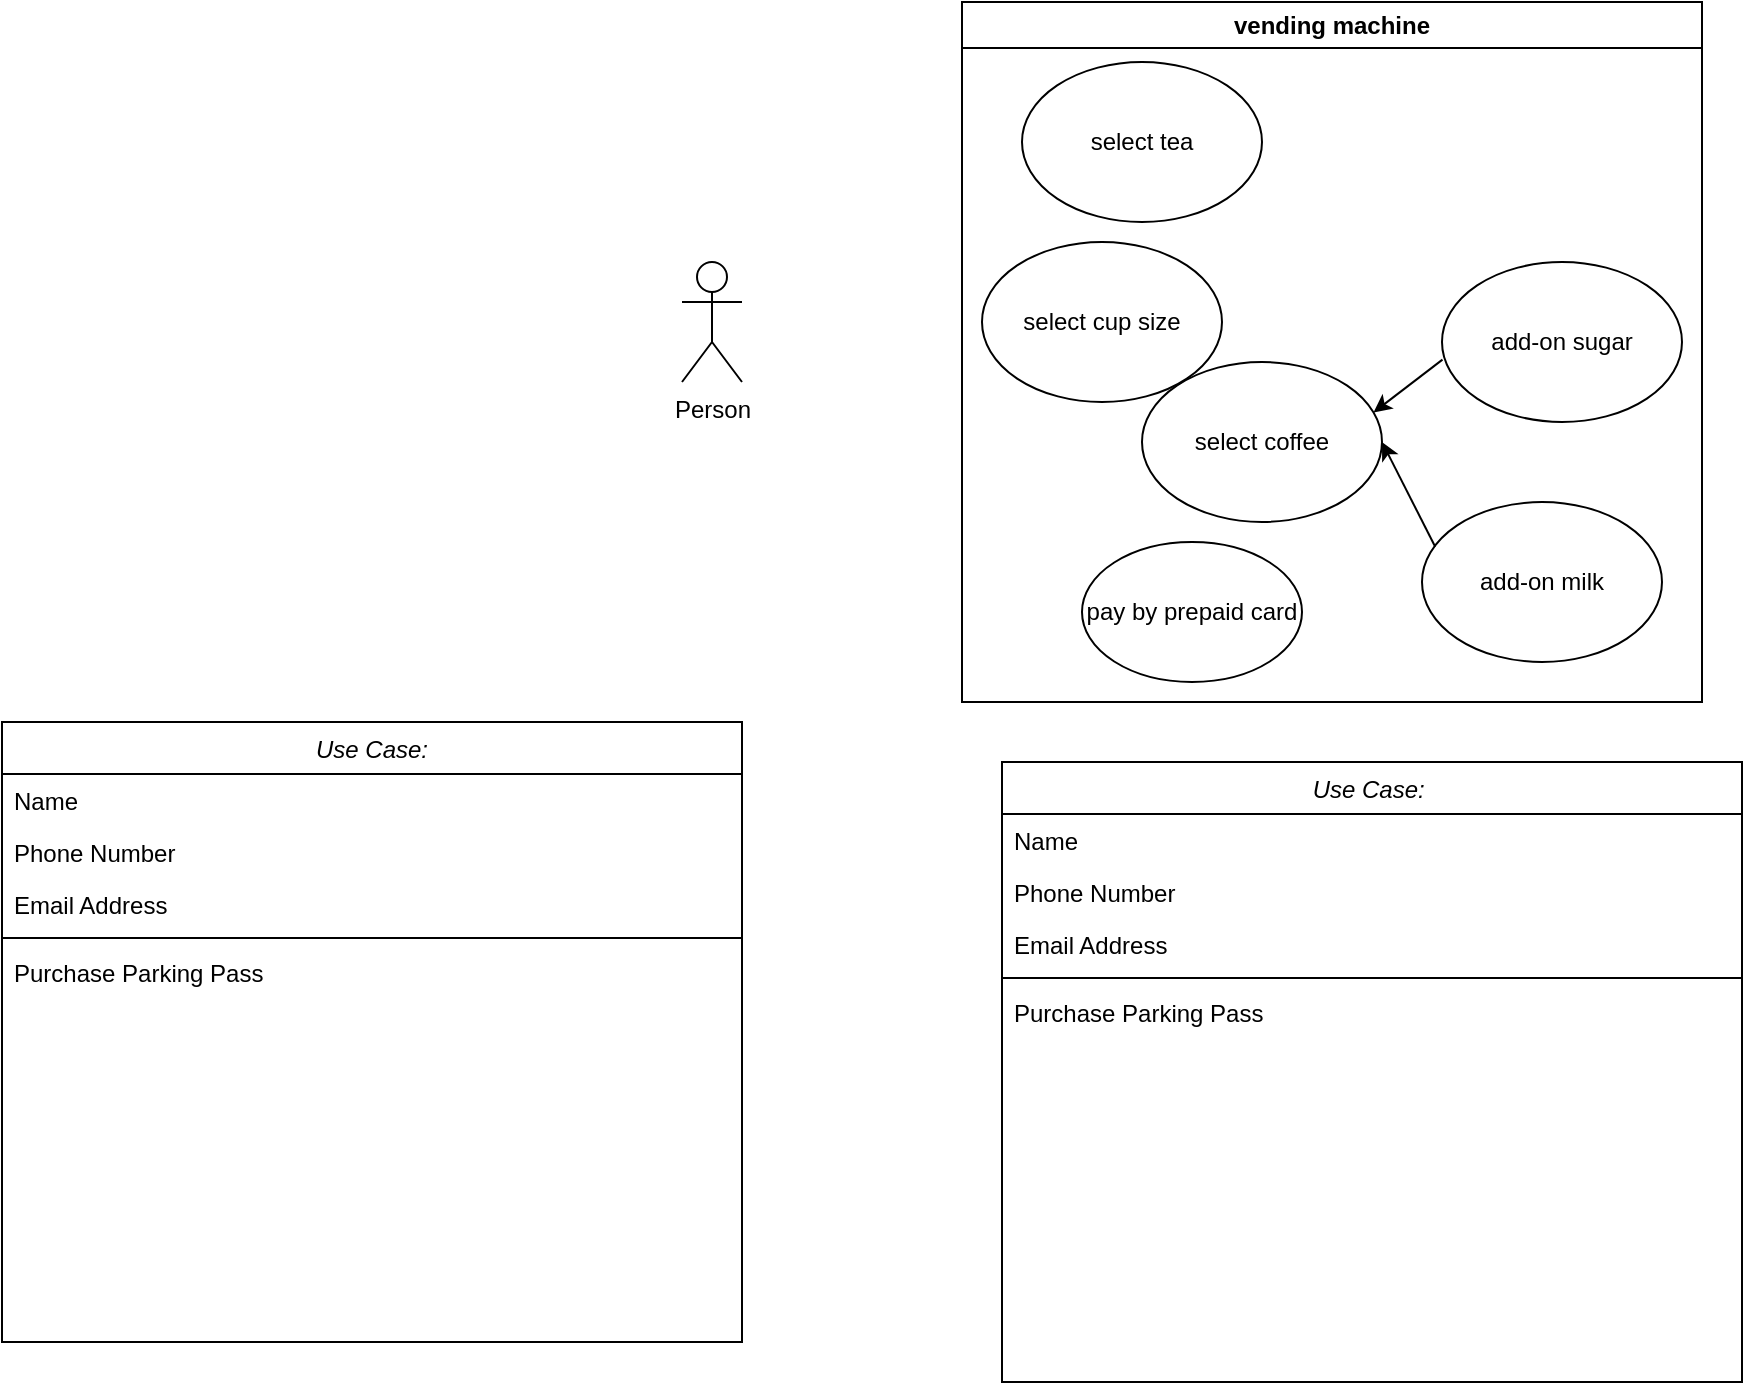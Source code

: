 <mxfile version="22.1.17" type="github">
  <diagram id="C5RBs43oDa-KdzZeNtuy" name="Page-1">
    <mxGraphModel dx="1299" dy="770" grid="1" gridSize="10" guides="1" tooltips="1" connect="1" arrows="1" fold="1" page="1" pageScale="1" pageWidth="827" pageHeight="1169" math="0" shadow="0">
      <root>
        <mxCell id="WIyWlLk6GJQsqaUBKTNV-0" />
        <mxCell id="WIyWlLk6GJQsqaUBKTNV-1" parent="WIyWlLk6GJQsqaUBKTNV-0" />
        <mxCell id="KInDUYm-OsFGC1iO8CIL-0" value="Use Case:" style="swimlane;fontStyle=2;align=center;verticalAlign=top;childLayout=stackLayout;horizontal=1;startSize=26;horizontalStack=0;resizeParent=1;resizeLast=0;collapsible=1;marginBottom=0;rounded=0;shadow=0;strokeWidth=1;" vertex="1" parent="WIyWlLk6GJQsqaUBKTNV-1">
          <mxGeometry x="-130" y="370" width="370" height="310" as="geometry">
            <mxRectangle x="230" y="140" width="160" height="26" as="alternateBounds" />
          </mxGeometry>
        </mxCell>
        <mxCell id="KInDUYm-OsFGC1iO8CIL-1" value="Name" style="text;align=left;verticalAlign=top;spacingLeft=4;spacingRight=4;overflow=hidden;rotatable=0;points=[[0,0.5],[1,0.5]];portConstraint=eastwest;" vertex="1" parent="KInDUYm-OsFGC1iO8CIL-0">
          <mxGeometry y="26" width="370" height="26" as="geometry" />
        </mxCell>
        <mxCell id="KInDUYm-OsFGC1iO8CIL-2" value="Phone Number" style="text;align=left;verticalAlign=top;spacingLeft=4;spacingRight=4;overflow=hidden;rotatable=0;points=[[0,0.5],[1,0.5]];portConstraint=eastwest;rounded=0;shadow=0;html=0;" vertex="1" parent="KInDUYm-OsFGC1iO8CIL-0">
          <mxGeometry y="52" width="370" height="26" as="geometry" />
        </mxCell>
        <mxCell id="KInDUYm-OsFGC1iO8CIL-3" value="Email Address" style="text;align=left;verticalAlign=top;spacingLeft=4;spacingRight=4;overflow=hidden;rotatable=0;points=[[0,0.5],[1,0.5]];portConstraint=eastwest;rounded=0;shadow=0;html=0;" vertex="1" parent="KInDUYm-OsFGC1iO8CIL-0">
          <mxGeometry y="78" width="370" height="26" as="geometry" />
        </mxCell>
        <mxCell id="KInDUYm-OsFGC1iO8CIL-4" value="" style="line;html=1;strokeWidth=1;align=left;verticalAlign=middle;spacingTop=-1;spacingLeft=3;spacingRight=3;rotatable=0;labelPosition=right;points=[];portConstraint=eastwest;" vertex="1" parent="KInDUYm-OsFGC1iO8CIL-0">
          <mxGeometry y="104" width="370" height="8" as="geometry" />
        </mxCell>
        <mxCell id="KInDUYm-OsFGC1iO8CIL-5" value="Purchase Parking Pass" style="text;align=left;verticalAlign=top;spacingLeft=4;spacingRight=4;overflow=hidden;rotatable=0;points=[[0,0.5],[1,0.5]];portConstraint=eastwest;" vertex="1" parent="KInDUYm-OsFGC1iO8CIL-0">
          <mxGeometry y="112" width="370" height="26" as="geometry" />
        </mxCell>
        <mxCell id="KInDUYm-OsFGC1iO8CIL-6" value="Use Case: " style="swimlane;fontStyle=2;align=center;verticalAlign=top;childLayout=stackLayout;horizontal=1;startSize=26;horizontalStack=0;resizeParent=1;resizeLast=0;collapsible=1;marginBottom=0;rounded=0;shadow=0;strokeWidth=1;" vertex="1" parent="WIyWlLk6GJQsqaUBKTNV-1">
          <mxGeometry x="370" y="390" width="370" height="310" as="geometry">
            <mxRectangle x="230" y="140" width="160" height="26" as="alternateBounds" />
          </mxGeometry>
        </mxCell>
        <mxCell id="KInDUYm-OsFGC1iO8CIL-7" value="Name" style="text;align=left;verticalAlign=top;spacingLeft=4;spacingRight=4;overflow=hidden;rotatable=0;points=[[0,0.5],[1,0.5]];portConstraint=eastwest;" vertex="1" parent="KInDUYm-OsFGC1iO8CIL-6">
          <mxGeometry y="26" width="370" height="26" as="geometry" />
        </mxCell>
        <mxCell id="KInDUYm-OsFGC1iO8CIL-8" value="Phone Number" style="text;align=left;verticalAlign=top;spacingLeft=4;spacingRight=4;overflow=hidden;rotatable=0;points=[[0,0.5],[1,0.5]];portConstraint=eastwest;rounded=0;shadow=0;html=0;" vertex="1" parent="KInDUYm-OsFGC1iO8CIL-6">
          <mxGeometry y="52" width="370" height="26" as="geometry" />
        </mxCell>
        <mxCell id="KInDUYm-OsFGC1iO8CIL-9" value="Email Address" style="text;align=left;verticalAlign=top;spacingLeft=4;spacingRight=4;overflow=hidden;rotatable=0;points=[[0,0.5],[1,0.5]];portConstraint=eastwest;rounded=0;shadow=0;html=0;" vertex="1" parent="KInDUYm-OsFGC1iO8CIL-6">
          <mxGeometry y="78" width="370" height="26" as="geometry" />
        </mxCell>
        <mxCell id="KInDUYm-OsFGC1iO8CIL-10" value="" style="line;html=1;strokeWidth=1;align=left;verticalAlign=middle;spacingTop=-1;spacingLeft=3;spacingRight=3;rotatable=0;labelPosition=right;points=[];portConstraint=eastwest;" vertex="1" parent="KInDUYm-OsFGC1iO8CIL-6">
          <mxGeometry y="104" width="370" height="8" as="geometry" />
        </mxCell>
        <mxCell id="KInDUYm-OsFGC1iO8CIL-11" value="Purchase Parking Pass" style="text;align=left;verticalAlign=top;spacingLeft=4;spacingRight=4;overflow=hidden;rotatable=0;points=[[0,0.5],[1,0.5]];portConstraint=eastwest;" vertex="1" parent="KInDUYm-OsFGC1iO8CIL-6">
          <mxGeometry y="112" width="370" height="26" as="geometry" />
        </mxCell>
        <mxCell id="KInDUYm-OsFGC1iO8CIL-12" value="Person&lt;br&gt;" style="shape=umlActor;verticalLabelPosition=bottom;verticalAlign=top;html=1;outlineConnect=0;" vertex="1" parent="WIyWlLk6GJQsqaUBKTNV-1">
          <mxGeometry x="210" y="140" width="30" height="60" as="geometry" />
        </mxCell>
        <mxCell id="KInDUYm-OsFGC1iO8CIL-15" value="vending machine" style="swimlane;whiteSpace=wrap;html=1;" vertex="1" parent="WIyWlLk6GJQsqaUBKTNV-1">
          <mxGeometry x="350" y="10" width="370" height="350" as="geometry" />
        </mxCell>
        <mxCell id="KInDUYm-OsFGC1iO8CIL-16" value="pay by prepaid card" style="ellipse;whiteSpace=wrap;html=1;" vertex="1" parent="KInDUYm-OsFGC1iO8CIL-15">
          <mxGeometry x="60" y="270" width="110" height="70" as="geometry" />
        </mxCell>
        <mxCell id="KInDUYm-OsFGC1iO8CIL-17" value="select tea" style="ellipse;whiteSpace=wrap;html=1;" vertex="1" parent="KInDUYm-OsFGC1iO8CIL-15">
          <mxGeometry x="30" y="30" width="120" height="80" as="geometry" />
        </mxCell>
        <mxCell id="KInDUYm-OsFGC1iO8CIL-18" value="select coffee" style="ellipse;whiteSpace=wrap;html=1;" vertex="1" parent="KInDUYm-OsFGC1iO8CIL-15">
          <mxGeometry x="90" y="180" width="120" height="80" as="geometry" />
        </mxCell>
        <mxCell id="KInDUYm-OsFGC1iO8CIL-19" value="add-on milk" style="ellipse;whiteSpace=wrap;html=1;" vertex="1" parent="KInDUYm-OsFGC1iO8CIL-15">
          <mxGeometry x="230" y="250" width="120" height="80" as="geometry" />
        </mxCell>
        <mxCell id="KInDUYm-OsFGC1iO8CIL-20" value="add-on sugar" style="ellipse;whiteSpace=wrap;html=1;" vertex="1" parent="KInDUYm-OsFGC1iO8CIL-15">
          <mxGeometry x="240" y="130" width="120" height="80" as="geometry" />
        </mxCell>
        <mxCell id="KInDUYm-OsFGC1iO8CIL-21" value="" style="endArrow=classic;html=1;rounded=0;exitX=0.055;exitY=0.28;exitDx=0;exitDy=0;exitPerimeter=0;entryX=1;entryY=0.5;entryDx=0;entryDy=0;" edge="1" parent="KInDUYm-OsFGC1iO8CIL-15" source="KInDUYm-OsFGC1iO8CIL-19" target="KInDUYm-OsFGC1iO8CIL-18">
          <mxGeometry width="50" height="50" relative="1" as="geometry">
            <mxPoint x="140" y="290" as="sourcePoint" />
            <mxPoint x="190" y="240" as="targetPoint" />
          </mxGeometry>
        </mxCell>
        <mxCell id="KInDUYm-OsFGC1iO8CIL-22" value="" style="endArrow=classic;html=1;rounded=0;exitX=0.002;exitY=0.61;exitDx=0;exitDy=0;exitPerimeter=0;entryX=0.965;entryY=0.315;entryDx=0;entryDy=0;entryPerimeter=0;" edge="1" parent="KInDUYm-OsFGC1iO8CIL-15" source="KInDUYm-OsFGC1iO8CIL-20" target="KInDUYm-OsFGC1iO8CIL-18">
          <mxGeometry width="50" height="50" relative="1" as="geometry">
            <mxPoint x="140" y="290" as="sourcePoint" />
            <mxPoint x="190" y="240" as="targetPoint" />
          </mxGeometry>
        </mxCell>
        <mxCell id="KInDUYm-OsFGC1iO8CIL-23" value="select cup size" style="ellipse;whiteSpace=wrap;html=1;" vertex="1" parent="KInDUYm-OsFGC1iO8CIL-15">
          <mxGeometry x="10" y="120" width="120" height="80" as="geometry" />
        </mxCell>
      </root>
    </mxGraphModel>
  </diagram>
</mxfile>
